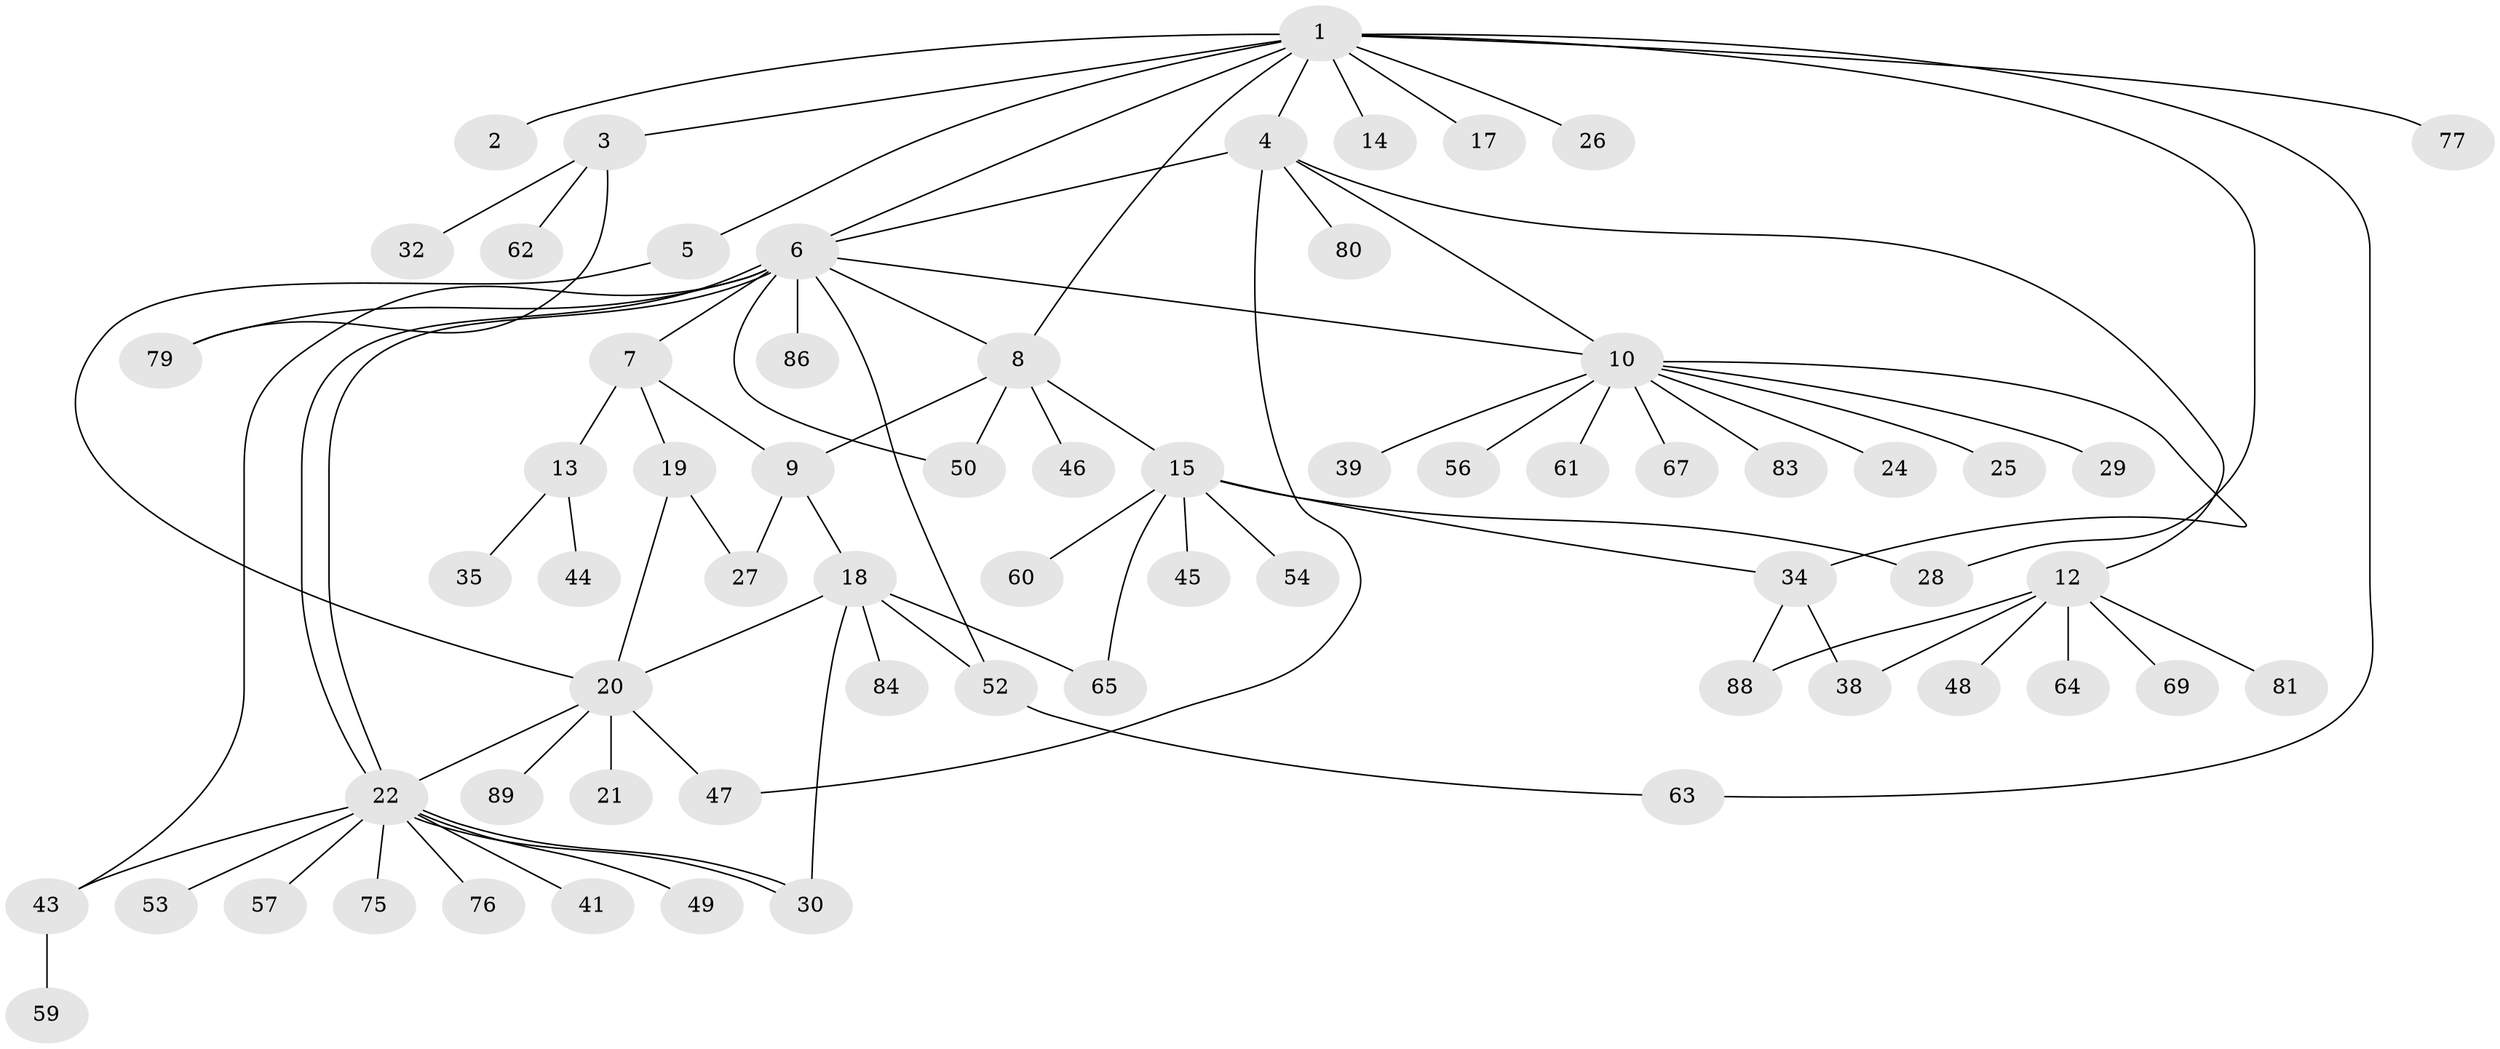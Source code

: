 // Generated by graph-tools (version 1.1) at 2025/23/03/03/25 07:23:51]
// undirected, 66 vertices, 87 edges
graph export_dot {
graph [start="1"]
  node [color=gray90,style=filled];
  1 [super="+11"];
  2;
  3 [super="+51"];
  4 [super="+71"];
  5 [super="+33"];
  6 [super="+58"];
  7 [super="+68"];
  8 [super="+55"];
  9 [super="+36"];
  10 [super="+87"];
  12 [super="+16"];
  13 [super="+73"];
  14;
  15 [super="+31"];
  17;
  18 [super="+70"];
  19 [super="+37"];
  20 [super="+85"];
  21;
  22 [super="+23"];
  24;
  25;
  26;
  27 [super="+40"];
  28 [super="+66"];
  29;
  30;
  32;
  34 [super="+42"];
  35;
  38 [super="+82"];
  39;
  41;
  43 [super="+78"];
  44;
  45;
  46;
  47;
  48;
  49;
  50 [super="+74"];
  52 [super="+72"];
  53;
  54;
  56;
  57;
  59;
  60;
  61;
  62;
  63;
  64;
  65;
  67;
  69;
  75;
  76;
  77;
  79;
  80;
  81;
  83;
  84;
  86;
  88;
  89;
  1 -- 2;
  1 -- 3;
  1 -- 4;
  1 -- 5;
  1 -- 6;
  1 -- 8;
  1 -- 14;
  1 -- 17;
  1 -- 26;
  1 -- 28;
  1 -- 63;
  1 -- 77;
  3 -- 32;
  3 -- 62;
  3 -- 79;
  4 -- 6;
  4 -- 10;
  4 -- 12;
  4 -- 47;
  4 -- 80;
  5 -- 20;
  6 -- 7;
  6 -- 8;
  6 -- 10 [weight=2];
  6 -- 22;
  6 -- 22;
  6 -- 43 [weight=2];
  6 -- 52;
  6 -- 79;
  6 -- 86;
  6 -- 50;
  7 -- 13;
  7 -- 19;
  7 -- 9;
  8 -- 9;
  8 -- 15;
  8 -- 46;
  8 -- 50;
  9 -- 18;
  9 -- 27;
  10 -- 24;
  10 -- 25;
  10 -- 29;
  10 -- 34;
  10 -- 39;
  10 -- 56;
  10 -- 61;
  10 -- 67;
  10 -- 83;
  12 -- 64;
  12 -- 88;
  12 -- 48;
  12 -- 81;
  12 -- 69;
  12 -- 38;
  13 -- 35;
  13 -- 44;
  15 -- 34;
  15 -- 45;
  15 -- 54;
  15 -- 60;
  15 -- 28;
  15 -- 65;
  18 -- 20;
  18 -- 30;
  18 -- 65;
  18 -- 84;
  18 -- 52;
  19 -- 27;
  19 -- 20;
  20 -- 21;
  20 -- 22;
  20 -- 47;
  20 -- 89;
  22 -- 30;
  22 -- 30;
  22 -- 41;
  22 -- 43;
  22 -- 49;
  22 -- 53;
  22 -- 57;
  22 -- 75;
  22 -- 76;
  34 -- 88;
  34 -- 38;
  43 -- 59;
  52 -- 63;
}
